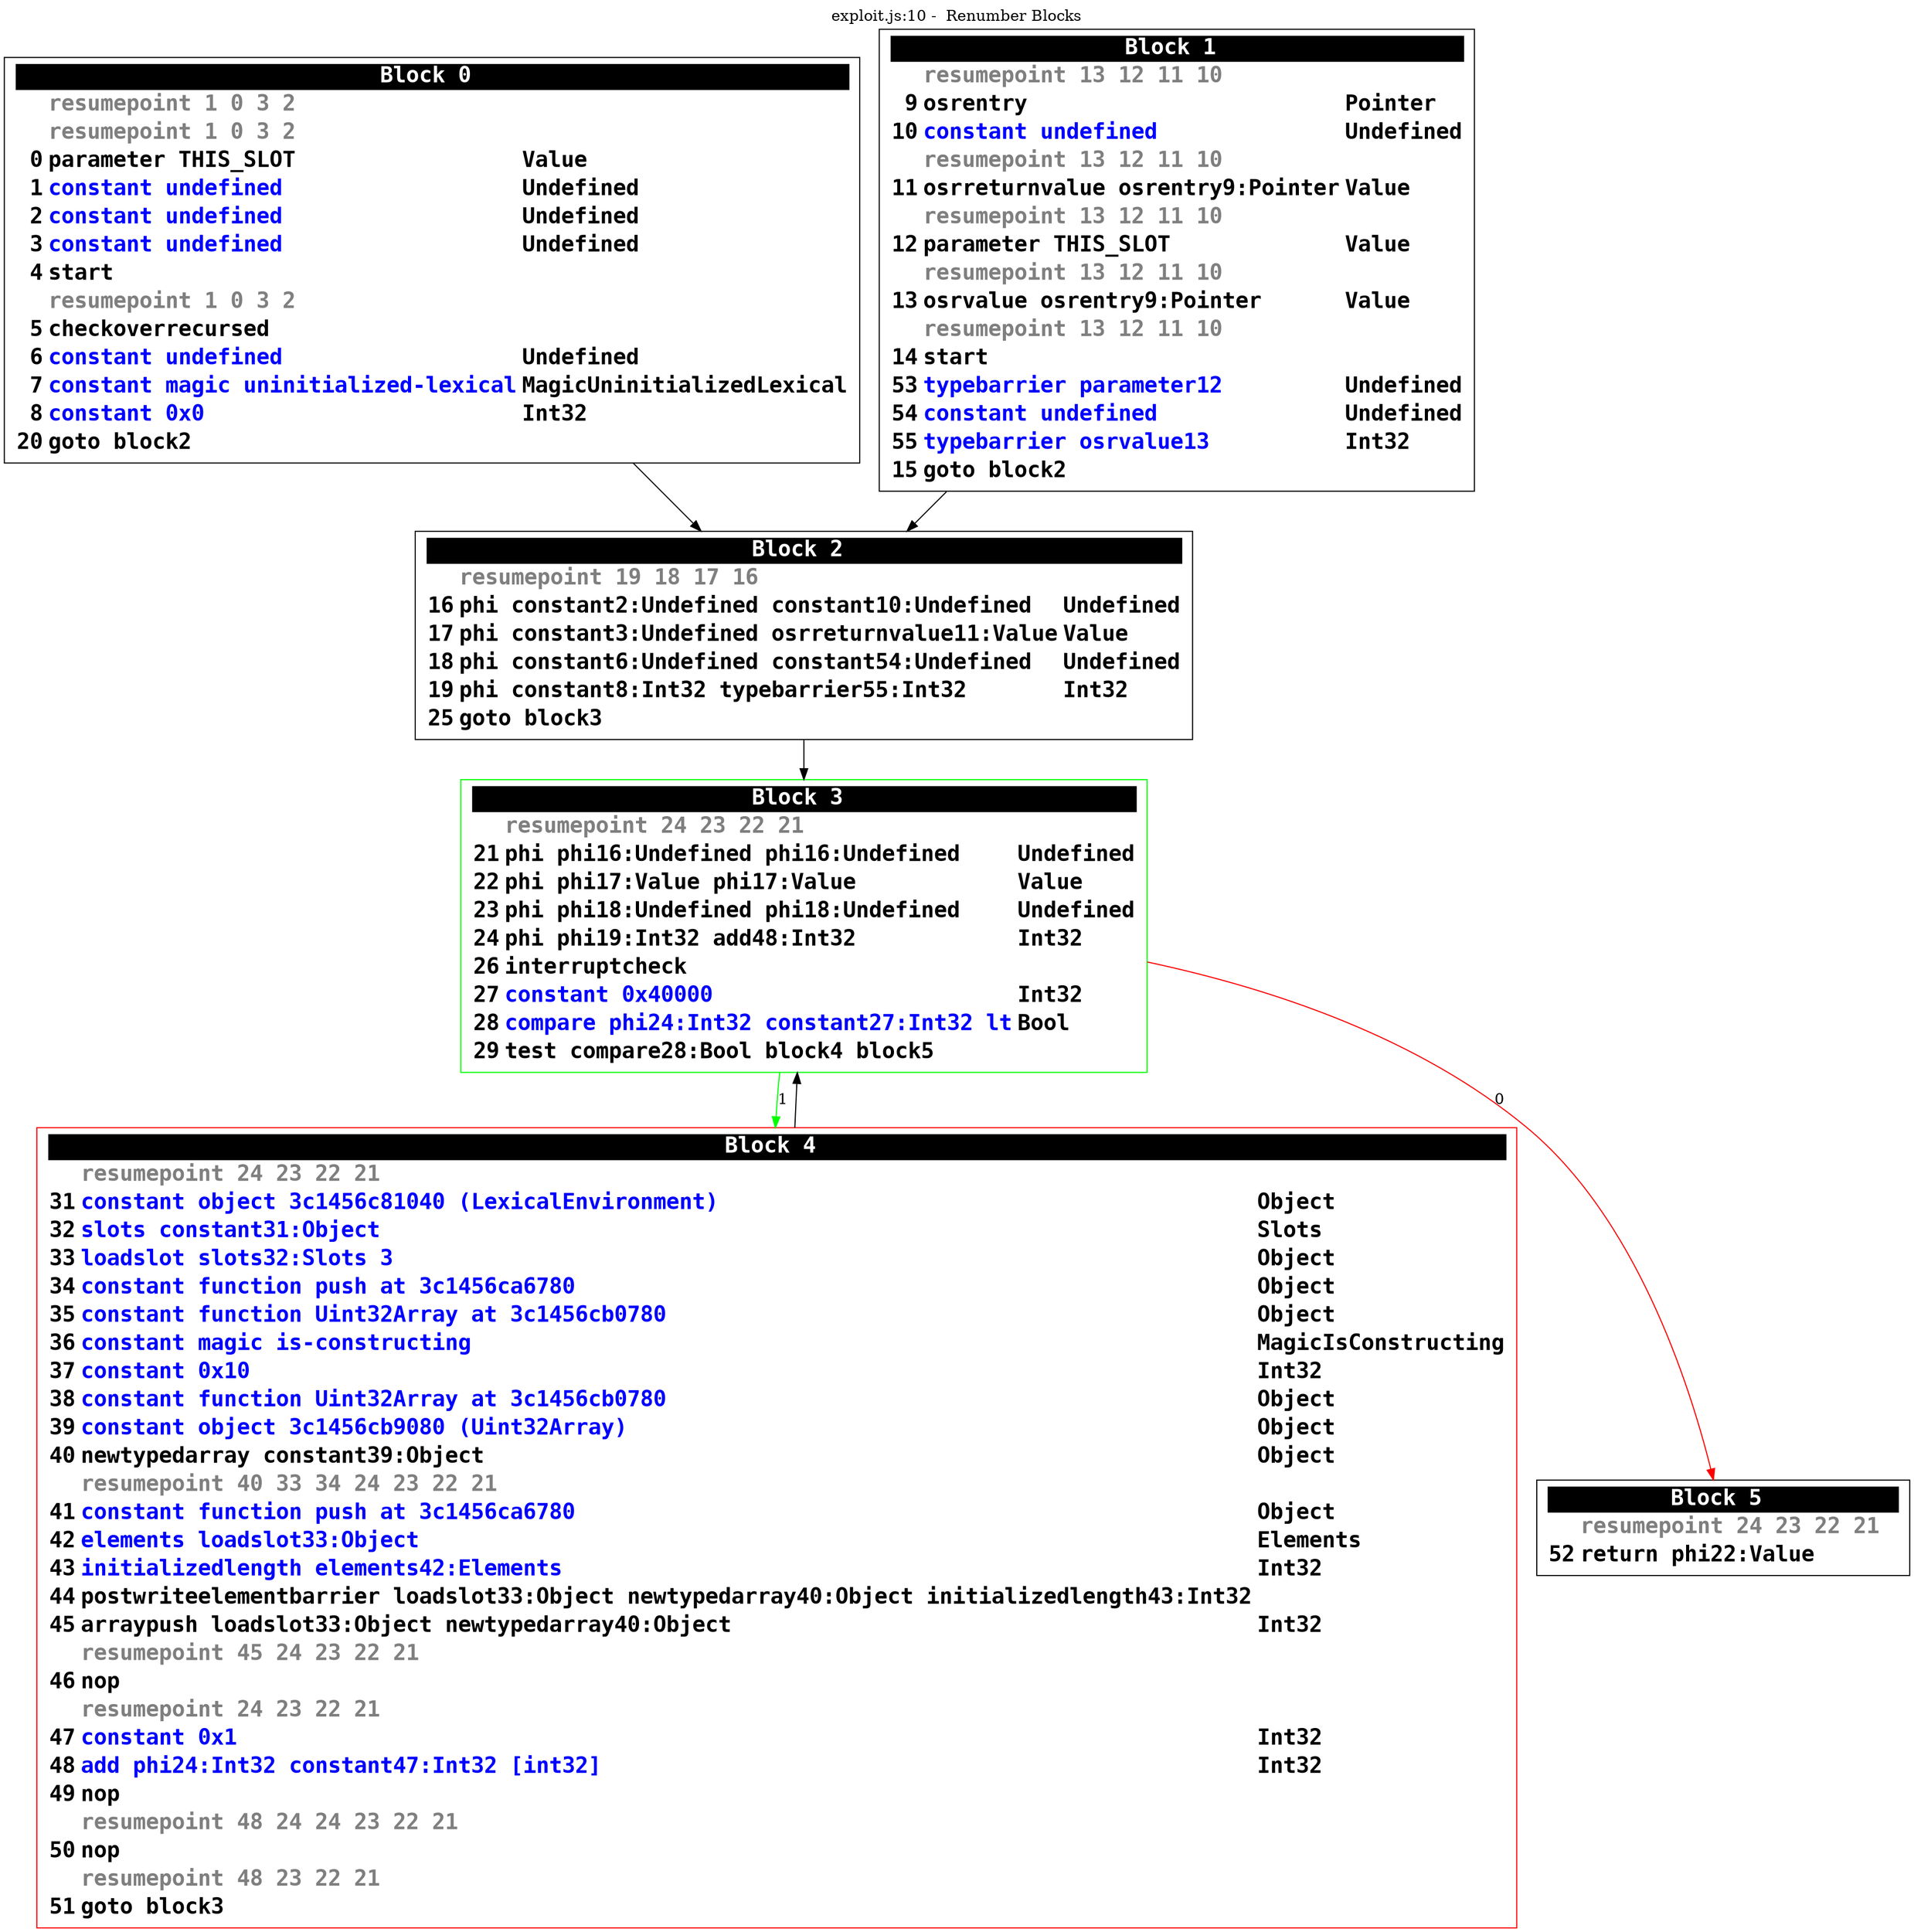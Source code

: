 digraph {
labelloc = t;
labelfontsize = 30;
label = "exploit.js:10 -  Renumber Blocks";
  rankdir=TB
  splines=true

  "Block0" [ shape=box fontsize=20 fontname="Consolas Bold" label=<<table border="0" cellborder="0" cellpadding="1"><tr><td align="center" bgcolor="black" colspan="3"><font color="white">Block 0 </font></td></tr><tr><td align="left"></td><td align="left"><font color="grey50">resumepoint 1 0 3 2 </font></td><td></td></tr><tr><td align="left"></td><td align="left"><font color="grey50">resumepoint 1 0 3 2 </font></td><td></td></tr><tr><td align="right" port="i0">0</td><td align="left">parameter THIS_SLOT</td><td align="left">Value</td></tr><tr><td align="right" port="i1">1</td><td align="left"><font color="blue">constant undefined</font></td><td align="left">Undefined</td></tr><tr><td align="right" port="i2">2</td><td align="left"><font color="blue">constant undefined</font></td><td align="left">Undefined</td></tr><tr><td align="right" port="i3">3</td><td align="left"><font color="blue">constant undefined</font></td><td align="left">Undefined</td></tr><tr><td align="right" port="i4">4</td><td align="left">start</td></tr><tr><td align="left"></td><td align="left"><font color="grey50">resumepoint 1 0 3 2 </font></td><td></td></tr><tr><td align="right" port="i5">5</td><td align="left">checkoverrecursed</td></tr><tr><td align="right" port="i6">6</td><td align="left"><font color="blue">constant undefined</font></td><td align="left">Undefined</td></tr><tr><td align="right" port="i7">7</td><td align="left"><font color="blue">constant magic uninitialized-lexical</font></td><td align="left">MagicUninitializedLexical</td></tr><tr><td align="right" port="i8">8</td><td align="left"><font color="blue">constant 0x0</font></td><td align="left">Int32</td></tr><tr><td align="right" port="i20">20</td><td align="left">goto block2</td></tr></table>> ] ;
  "Block1" [ shape=box fontsize=20 fontname="Consolas Bold" label=<<table border="0" cellborder="0" cellpadding="1"><tr><td align="center" bgcolor="black" colspan="3"><font color="white">Block 1 </font></td></tr><tr><td align="left"></td><td align="left"><font color="grey50">resumepoint 13 12 11 10 </font></td><td></td></tr><tr><td align="right" port="i9">9</td><td align="left">osrentry</td><td align="left">Pointer</td></tr><tr><td align="right" port="i10">10</td><td align="left"><font color="blue">constant undefined</font></td><td align="left">Undefined</td></tr><tr><td align="left"></td><td align="left"><font color="grey50">resumepoint 13 12 11 10 </font></td><td></td></tr><tr><td align="right" port="i11">11</td><td align="left">osrreturnvalue osrentry9:Pointer</td><td align="left">Value</td></tr><tr><td align="left"></td><td align="left"><font color="grey50">resumepoint 13 12 11 10 </font></td><td></td></tr><tr><td align="right" port="i12">12</td><td align="left">parameter THIS_SLOT</td><td align="left">Value</td></tr><tr><td align="left"></td><td align="left"><font color="grey50">resumepoint 13 12 11 10 </font></td><td></td></tr><tr><td align="right" port="i13">13</td><td align="left">osrvalue osrentry9:Pointer</td><td align="left">Value</td></tr><tr><td align="left"></td><td align="left"><font color="grey50">resumepoint 13 12 11 10 </font></td><td></td></tr><tr><td align="right" port="i14">14</td><td align="left">start</td></tr><tr><td align="right" port="i53">53</td><td align="left"><font color="blue">typebarrier parameter12</font></td><td align="left">Undefined</td></tr><tr><td align="right" port="i54">54</td><td align="left"><font color="blue">constant undefined</font></td><td align="left">Undefined</td></tr><tr><td align="right" port="i55">55</td><td align="left"><font color="blue">typebarrier osrvalue13</font></td><td align="left">Int32</td></tr><tr><td align="right" port="i15">15</td><td align="left">goto block2</td></tr></table>> ] ;
  "Block2" [ shape=box fontsize=20 fontname="Consolas Bold" label=<<table border="0" cellborder="0" cellpadding="1"><tr><td align="center" bgcolor="black" colspan="3"><font color="white">Block 2 </font></td></tr><tr><td align="left"></td><td align="left"><font color="grey50">resumepoint 19 18 17 16 </font></td><td></td></tr><tr><td align="right" port="i16">16</td><td align="left">phi constant2:Undefined constant10:Undefined</td><td align="left">Undefined</td></tr><tr><td align="right" port="i17">17</td><td align="left">phi constant3:Undefined osrreturnvalue11:Value</td><td align="left">Value</td></tr><tr><td align="right" port="i18">18</td><td align="left">phi constant6:Undefined constant54:Undefined</td><td align="left">Undefined</td></tr><tr><td align="right" port="i19">19</td><td align="left">phi constant8:Int32 typebarrier55:Int32</td><td align="left">Int32</td></tr><tr><td align="right" port="i25">25</td><td align="left">goto block3</td></tr></table>> ] ;
  "Block3" [ color=green shape=box fontsize=20 fontname="Consolas Bold" label=<<table border="0" cellborder="0" cellpadding="1"><tr><td align="center" bgcolor="black" colspan="3"><font color="white">Block 3 </font></td></tr><tr><td align="left"></td><td align="left"><font color="grey50">resumepoint 24 23 22 21 </font></td><td></td></tr><tr><td align="right" port="i21">21</td><td align="left">phi phi16:Undefined phi16:Undefined</td><td align="left">Undefined</td></tr><tr><td align="right" port="i22">22</td><td align="left">phi phi17:Value phi17:Value</td><td align="left">Value</td></tr><tr><td align="right" port="i23">23</td><td align="left">phi phi18:Undefined phi18:Undefined</td><td align="left">Undefined</td></tr><tr><td align="right" port="i24">24</td><td align="left">phi phi19:Int32 add48:Int32</td><td align="left">Int32</td></tr><tr><td align="right" port="i26">26</td><td align="left">interruptcheck</td></tr><tr><td align="right" port="i27">27</td><td align="left"><font color="blue">constant 0x40000</font></td><td align="left">Int32</td></tr><tr><td align="right" port="i28">28</td><td align="left"><font color="blue">compare phi24:Int32 constant27:Int32 lt</font></td><td align="left">Bool</td></tr><tr><td align="right" port="i29">29</td><td align="left">test compare28:Bool block4 block5</td></tr></table>> ] ;
  "Block4" [ color=red shape=box fontsize=20 fontname="Consolas Bold" label=<<table border="0" cellborder="0" cellpadding="1"><tr><td align="center" bgcolor="black" colspan="3"><font color="white">Block 4 </font></td></tr><tr><td align="left"></td><td align="left"><font color="grey50">resumepoint 24 23 22 21 </font></td><td></td></tr><tr><td align="right" port="i31">31</td><td align="left"><font color="blue">constant object 3c1456c81040 (LexicalEnvironment)</font></td><td align="left">Object</td></tr><tr><td align="right" port="i32">32</td><td align="left"><font color="blue">slots constant31:Object</font></td><td align="left">Slots</td></tr><tr><td align="right" port="i33">33</td><td align="left"><font color="blue">loadslot slots32:Slots 3</font></td><td align="left">Object</td></tr><tr><td align="right" port="i34">34</td><td align="left"><font color="blue">constant function push at 3c1456ca6780</font></td><td align="left">Object</td></tr><tr><td align="right" port="i35">35</td><td align="left"><font color="blue">constant function Uint32Array at 3c1456cb0780</font></td><td align="left">Object</td></tr><tr><td align="right" port="i36">36</td><td align="left"><font color="blue">constant magic is-constructing</font></td><td align="left">MagicIsConstructing</td></tr><tr><td align="right" port="i37">37</td><td align="left"><font color="blue">constant 0x10</font></td><td align="left">Int32</td></tr><tr><td align="right" port="i38">38</td><td align="left"><font color="blue">constant function Uint32Array at 3c1456cb0780</font></td><td align="left">Object</td></tr><tr><td align="right" port="i39">39</td><td align="left"><font color="blue">constant object 3c1456cb9080 (Uint32Array)</font></td><td align="left">Object</td></tr><tr><td align="right" port="i40">40</td><td align="left">newtypedarray constant39:Object</td><td align="left">Object</td></tr><tr><td align="left"></td><td align="left"><font color="grey50">resumepoint 40 33 34 24 23 22 21 </font></td><td></td></tr><tr><td align="right" port="i41">41</td><td align="left"><font color="blue">constant function push at 3c1456ca6780</font></td><td align="left">Object</td></tr><tr><td align="right" port="i42">42</td><td align="left"><font color="blue">elements loadslot33:Object</font></td><td align="left">Elements</td></tr><tr><td align="right" port="i43">43</td><td align="left"><font color="blue">initializedlength elements42:Elements</font></td><td align="left">Int32</td></tr><tr><td align="right" port="i44">44</td><td align="left">postwriteelementbarrier loadslot33:Object newtypedarray40:Object initializedlength43:Int32</td></tr><tr><td align="right" port="i45">45</td><td align="left">arraypush loadslot33:Object newtypedarray40:Object</td><td align="left">Int32</td></tr><tr><td align="left"></td><td align="left"><font color="grey50">resumepoint 45 24 23 22 21 </font></td><td></td></tr><tr><td align="right" port="i46">46</td><td align="left">nop</td></tr><tr><td align="left"></td><td align="left"><font color="grey50">resumepoint 24 23 22 21 </font></td><td></td></tr><tr><td align="right" port="i47">47</td><td align="left"><font color="blue">constant 0x1</font></td><td align="left">Int32</td></tr><tr><td align="right" port="i48">48</td><td align="left"><font color="blue">add phi24:Int32 constant47:Int32 [int32]</font></td><td align="left">Int32</td></tr><tr><td align="right" port="i49">49</td><td align="left">nop</td></tr><tr><td align="left"></td><td align="left"><font color="grey50">resumepoint 48 24 24 23 22 21 </font></td><td></td></tr><tr><td align="right" port="i50">50</td><td align="left">nop</td></tr><tr><td align="left"></td><td align="left"><font color="grey50">resumepoint 48 23 22 21 </font></td><td></td></tr><tr><td align="right" port="i51">51</td><td align="left">goto block3</td></tr></table>> ] ;
  "Block5" [ shape=box fontsize=20 fontname="Consolas Bold" label=<<table border="0" cellborder="0" cellpadding="1"><tr><td align="center" bgcolor="black" colspan="3"><font color="white">Block 5 </font></td></tr><tr><td align="left"></td><td align="left"><font color="grey50">resumepoint 24 23 22 21 </font></td><td></td></tr><tr><td align="right" port="i52">52</td><td align="left">return phi22:Value</td></tr></table>> ] ;

  "Block0" -> "Block2" ;
  "Block1" -> "Block2" ;
  "Block2" -> "Block3" ;
  "Block3" -> "Block4" [ color=green label=1 ] ;
  "Block3" -> "Block5" [ color=red label=0 ] ;
  "Block4" -> "Block3" ;
}
